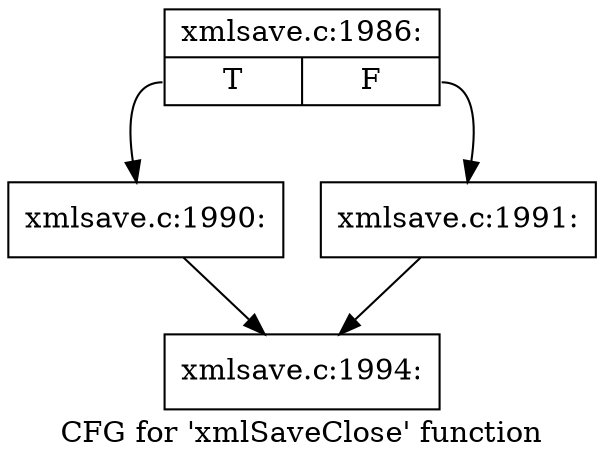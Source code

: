 digraph "CFG for 'xmlSaveClose' function" {
	label="CFG for 'xmlSaveClose' function";

	Node0x5645e3fb7b30 [shape=record,label="{xmlsave.c:1986:|{<s0>T|<s1>F}}"];
	Node0x5645e3fb7b30:s0 -> Node0x5645e3fb8a90;
	Node0x5645e3fb7b30:s1 -> Node0x5645e3fb6c40;
	Node0x5645e3fb8a90 [shape=record,label="{xmlsave.c:1990:}"];
	Node0x5645e3fb8a90 -> Node0x5645e3fb8b00;
	Node0x5645e3fb6c40 [shape=record,label="{xmlsave.c:1991:}"];
	Node0x5645e3fb6c40 -> Node0x5645e3fb8b00;
	Node0x5645e3fb8b00 [shape=record,label="{xmlsave.c:1994:}"];
}
